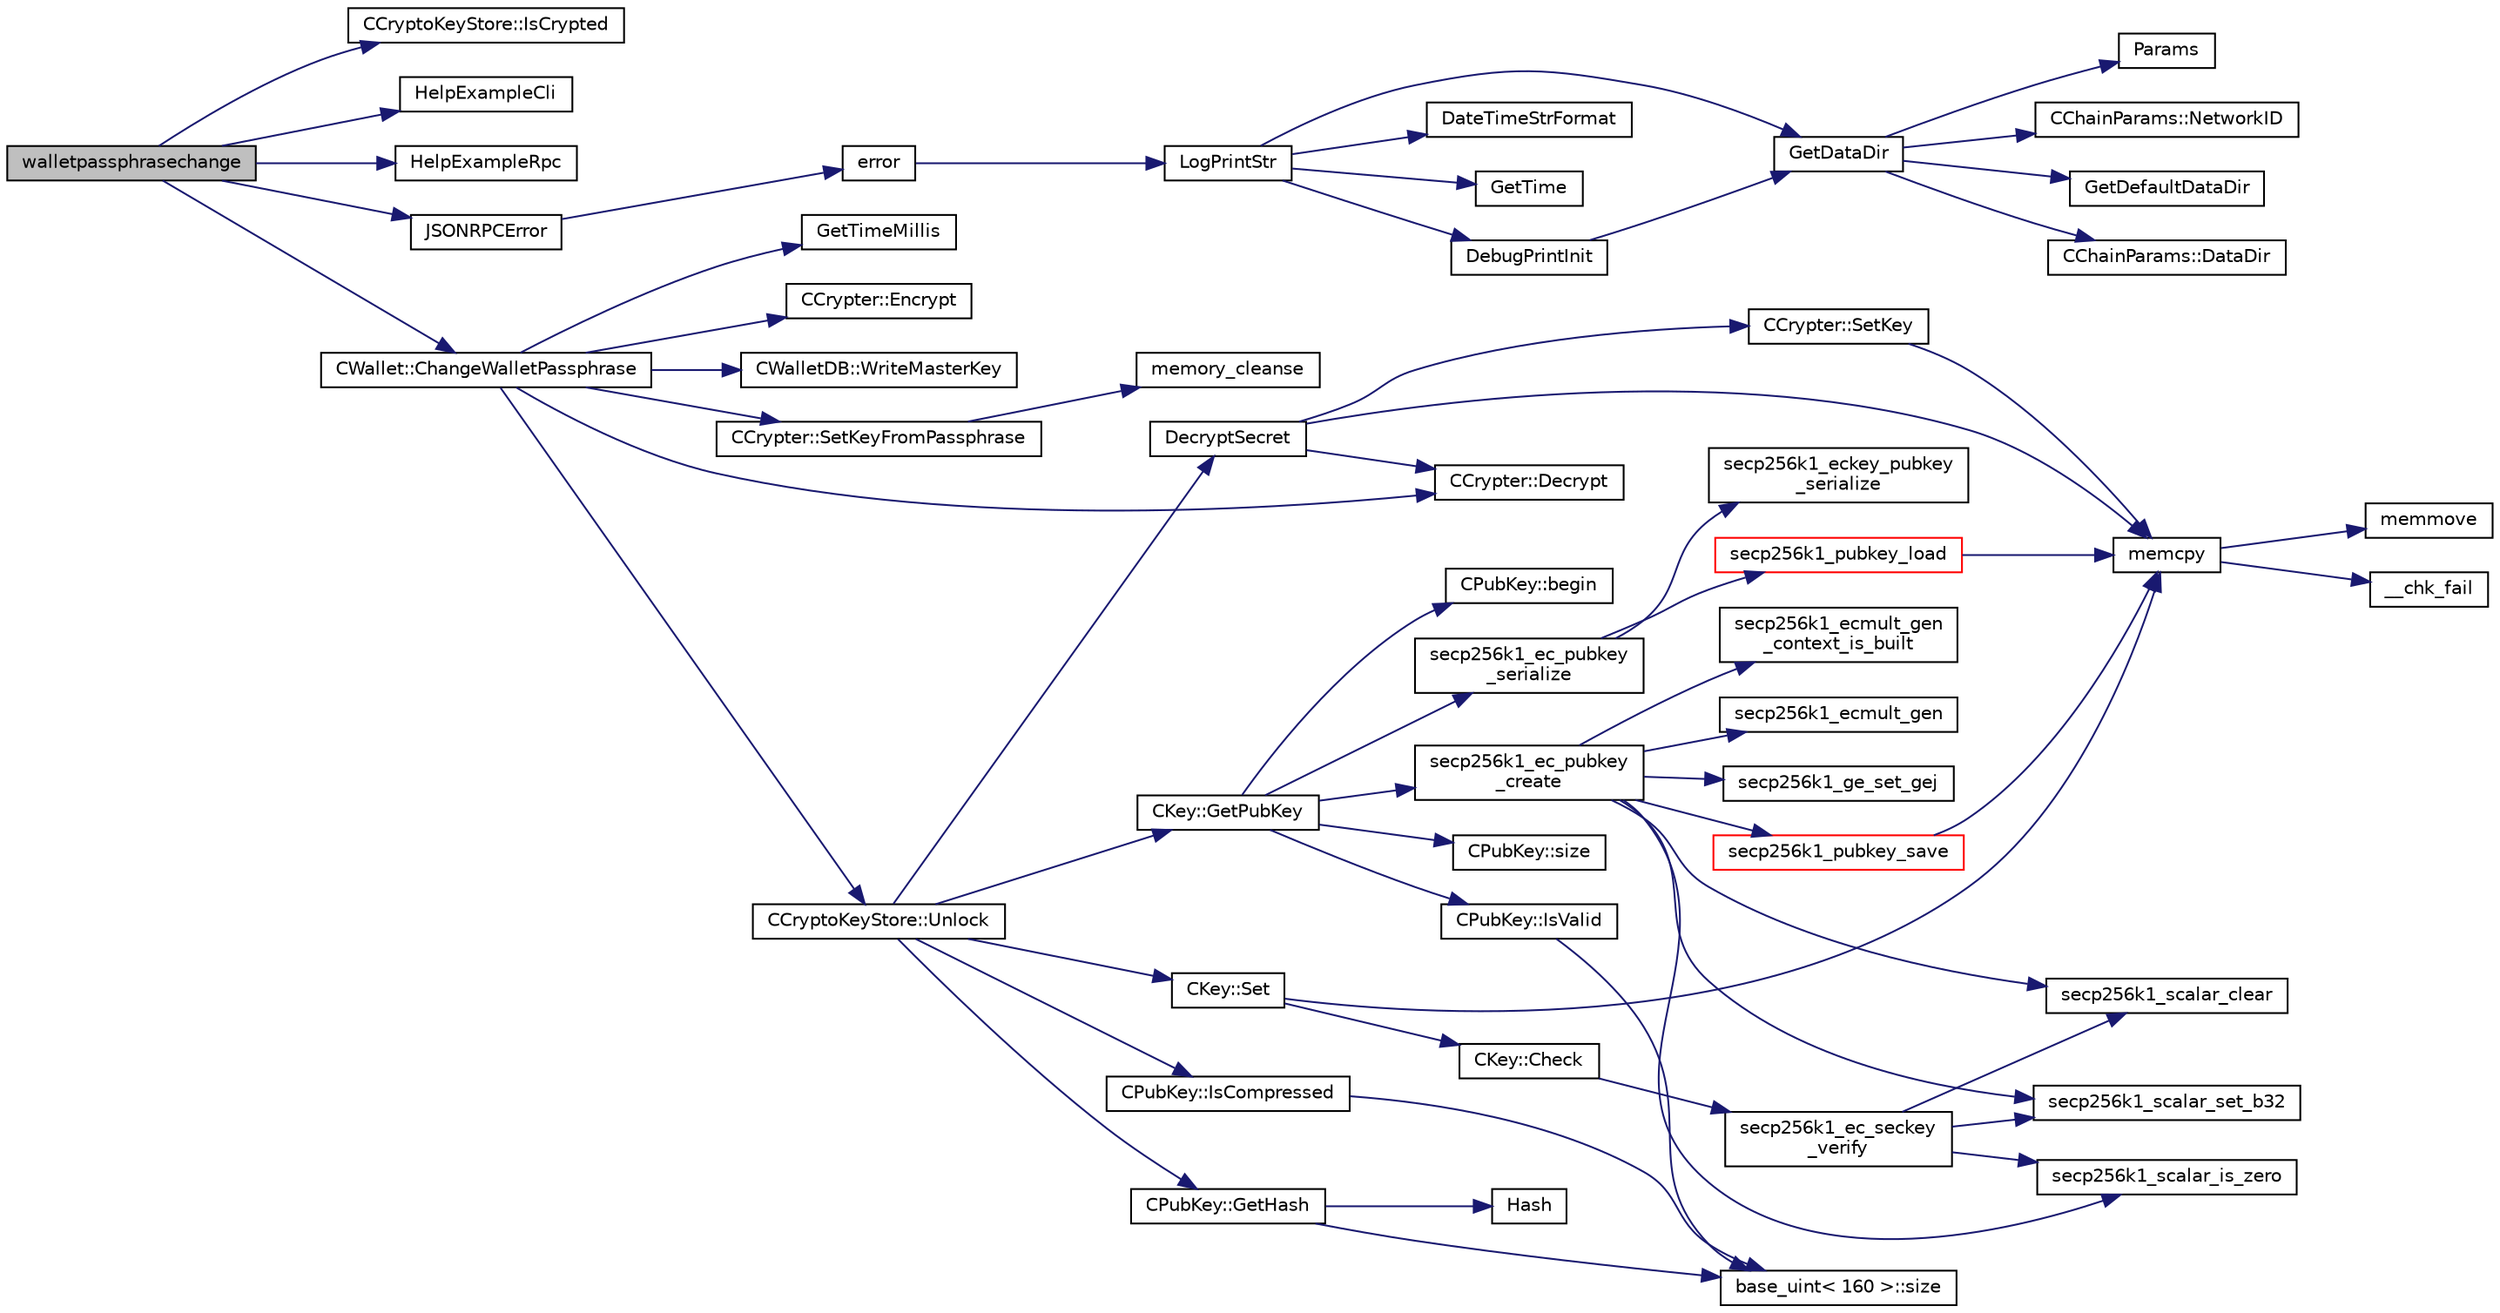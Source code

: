 digraph "walletpassphrasechange"
{
  edge [fontname="Helvetica",fontsize="10",labelfontname="Helvetica",labelfontsize="10"];
  node [fontname="Helvetica",fontsize="10",shape=record];
  rankdir="LR";
  Node2451 [label="walletpassphrasechange",height=0.2,width=0.4,color="black", fillcolor="grey75", style="filled", fontcolor="black"];
  Node2451 -> Node2452 [color="midnightblue",fontsize="10",style="solid",fontname="Helvetica"];
  Node2452 [label="CCryptoKeyStore::IsCrypted",height=0.2,width=0.4,color="black", fillcolor="white", style="filled",URL="$db/dad/class_c_crypto_key_store.html#acc8fed44366c98fb481333ca6e867088"];
  Node2451 -> Node2453 [color="midnightblue",fontsize="10",style="solid",fontname="Helvetica"];
  Node2453 [label="HelpExampleCli",height=0.2,width=0.4,color="black", fillcolor="white", style="filled",URL="$d6/d76/rpcserver_8cpp.html#ac01ac6eab5467567ed0da106814e04ec"];
  Node2451 -> Node2454 [color="midnightblue",fontsize="10",style="solid",fontname="Helvetica"];
  Node2454 [label="HelpExampleRpc",height=0.2,width=0.4,color="black", fillcolor="white", style="filled",URL="$d6/d76/rpcserver_8cpp.html#a06ea60e24e5a1053a14a11b1009bf9ef"];
  Node2451 -> Node2455 [color="midnightblue",fontsize="10",style="solid",fontname="Helvetica"];
  Node2455 [label="JSONRPCError",height=0.2,width=0.4,color="black", fillcolor="white", style="filled",URL="$d2/d30/rpcprotocol_8cpp.html#a17b1bb111ab339efc951929834766039"];
  Node2455 -> Node2456 [color="midnightblue",fontsize="10",style="solid",fontname="Helvetica"];
  Node2456 [label="error",height=0.2,width=0.4,color="black", fillcolor="white", style="filled",URL="$d8/d3c/util_8h.html#af8985880cf4ef26df0a5aa2ffcb76662"];
  Node2456 -> Node2457 [color="midnightblue",fontsize="10",style="solid",fontname="Helvetica"];
  Node2457 [label="LogPrintStr",height=0.2,width=0.4,color="black", fillcolor="white", style="filled",URL="$d8/d3c/util_8h.html#afd4c3002b2797c0560adddb6af3ca1da"];
  Node2457 -> Node2458 [color="midnightblue",fontsize="10",style="solid",fontname="Helvetica"];
  Node2458 [label="DebugPrintInit",height=0.2,width=0.4,color="black", fillcolor="white", style="filled",URL="$df/d2d/util_8cpp.html#a751ff5f21d880737811136b5e0bcea12"];
  Node2458 -> Node2459 [color="midnightblue",fontsize="10",style="solid",fontname="Helvetica"];
  Node2459 [label="GetDataDir",height=0.2,width=0.4,color="black", fillcolor="white", style="filled",URL="$df/d2d/util_8cpp.html#ab83866a054745d4b30a3948a1b44beba"];
  Node2459 -> Node2460 [color="midnightblue",fontsize="10",style="solid",fontname="Helvetica"];
  Node2460 [label="Params",height=0.2,width=0.4,color="black", fillcolor="white", style="filled",URL="$df/dbf/chainparams_8cpp.html#ace5c5b706d71a324a417dd2db394fd4a",tooltip="Return the currently selected parameters. "];
  Node2459 -> Node2461 [color="midnightblue",fontsize="10",style="solid",fontname="Helvetica"];
  Node2461 [label="CChainParams::NetworkID",height=0.2,width=0.4,color="black", fillcolor="white", style="filled",URL="$d1/d4f/class_c_chain_params.html#a90dc493ec0c0325c98c3ac06eb99862b"];
  Node2459 -> Node2462 [color="midnightblue",fontsize="10",style="solid",fontname="Helvetica"];
  Node2462 [label="GetDefaultDataDir",height=0.2,width=0.4,color="black", fillcolor="white", style="filled",URL="$df/d2d/util_8cpp.html#ab272995de020a3bcbf743be630e485c6"];
  Node2459 -> Node2463 [color="midnightblue",fontsize="10",style="solid",fontname="Helvetica"];
  Node2463 [label="CChainParams::DataDir",height=0.2,width=0.4,color="black", fillcolor="white", style="filled",URL="$d1/d4f/class_c_chain_params.html#a959488b5d8e6fe62857940b831d73a78"];
  Node2457 -> Node2459 [color="midnightblue",fontsize="10",style="solid",fontname="Helvetica"];
  Node2457 -> Node2464 [color="midnightblue",fontsize="10",style="solid",fontname="Helvetica"];
  Node2464 [label="DateTimeStrFormat",height=0.2,width=0.4,color="black", fillcolor="white", style="filled",URL="$df/d2d/util_8cpp.html#a749bc6776c8ec72d7c5e4dea56aee415"];
  Node2457 -> Node2465 [color="midnightblue",fontsize="10",style="solid",fontname="Helvetica"];
  Node2465 [label="GetTime",height=0.2,width=0.4,color="black", fillcolor="white", style="filled",URL="$df/d2d/util_8cpp.html#a46fac5fba8ba905b5f9acb364f5d8c6f"];
  Node2451 -> Node2466 [color="midnightblue",fontsize="10",style="solid",fontname="Helvetica"];
  Node2466 [label="CWallet::ChangeWalletPassphrase",height=0.2,width=0.4,color="black", fillcolor="white", style="filled",URL="$d2/de5/class_c_wallet.html#a4abcec3066e7c462f4564c159fc15031"];
  Node2466 -> Node2467 [color="midnightblue",fontsize="10",style="solid",fontname="Helvetica"];
  Node2467 [label="CCrypter::SetKeyFromPassphrase",height=0.2,width=0.4,color="black", fillcolor="white", style="filled",URL="$d7/d89/class_c_crypter.html#a5368279e4a1549d3c1d15d8aa2179708"];
  Node2467 -> Node2468 [color="midnightblue",fontsize="10",style="solid",fontname="Helvetica"];
  Node2468 [label="memory_cleanse",height=0.2,width=0.4,color="black", fillcolor="white", style="filled",URL="$da/d37/cleanse_8cpp.html#a5a4afb85dd16ecc1f6019c782db78663"];
  Node2466 -> Node2469 [color="midnightblue",fontsize="10",style="solid",fontname="Helvetica"];
  Node2469 [label="CCrypter::Decrypt",height=0.2,width=0.4,color="black", fillcolor="white", style="filled",URL="$d7/d89/class_c_crypter.html#a4dbabed4975d4435d22c76deac43df7f"];
  Node2466 -> Node2470 [color="midnightblue",fontsize="10",style="solid",fontname="Helvetica"];
  Node2470 [label="CCryptoKeyStore::Unlock",height=0.2,width=0.4,color="black", fillcolor="white", style="filled",URL="$db/dad/class_c_crypto_key_store.html#a81bd70e18aa75f566526620a74f9cd88"];
  Node2470 -> Node2471 [color="midnightblue",fontsize="10",style="solid",fontname="Helvetica"];
  Node2471 [label="DecryptSecret",height=0.2,width=0.4,color="black", fillcolor="white", style="filled",URL="$d3/d05/crypter_8cpp.html#aded00aa7498a7485a00e77a20856b3e4"];
  Node2471 -> Node2472 [color="midnightblue",fontsize="10",style="solid",fontname="Helvetica"];
  Node2472 [label="memcpy",height=0.2,width=0.4,color="black", fillcolor="white", style="filled",URL="$d5/d9f/glibc__compat_8cpp.html#a0f46826ab0466591e136db24394923cf"];
  Node2472 -> Node2473 [color="midnightblue",fontsize="10",style="solid",fontname="Helvetica"];
  Node2473 [label="memmove",height=0.2,width=0.4,color="black", fillcolor="white", style="filled",URL="$d5/d9f/glibc__compat_8cpp.html#a9778d49e9029dd75bc53ecbbf9f5e9a1"];
  Node2472 -> Node2474 [color="midnightblue",fontsize="10",style="solid",fontname="Helvetica"];
  Node2474 [label="__chk_fail",height=0.2,width=0.4,color="black", fillcolor="white", style="filled",URL="$d5/d9f/glibc__compat_8cpp.html#a424ac71631da5ada2976630ff67051d1"];
  Node2471 -> Node2475 [color="midnightblue",fontsize="10",style="solid",fontname="Helvetica"];
  Node2475 [label="CCrypter::SetKey",height=0.2,width=0.4,color="black", fillcolor="white", style="filled",URL="$d7/d89/class_c_crypter.html#a0d948dd4796e2420e1dd9c1ddbf7974e"];
  Node2475 -> Node2472 [color="midnightblue",fontsize="10",style="solid",fontname="Helvetica"];
  Node2471 -> Node2469 [color="midnightblue",fontsize="10",style="solid",fontname="Helvetica"];
  Node2470 -> Node2476 [color="midnightblue",fontsize="10",style="solid",fontname="Helvetica"];
  Node2476 [label="CPubKey::GetHash",height=0.2,width=0.4,color="black", fillcolor="white", style="filled",URL="$da/d4e/class_c_pub_key.html#ab1aaa3f6085a3e9bc034d3e1269d870d"];
  Node2476 -> Node2477 [color="midnightblue",fontsize="10",style="solid",fontname="Helvetica"];
  Node2477 [label="Hash",height=0.2,width=0.4,color="black", fillcolor="white", style="filled",URL="$db/dfb/hash_8h.html#ab3f6c437460137530d86e09c2c102e99"];
  Node2476 -> Node2478 [color="midnightblue",fontsize="10",style="solid",fontname="Helvetica"];
  Node2478 [label="base_uint\< 160 \>::size",height=0.2,width=0.4,color="black", fillcolor="white", style="filled",URL="$da/df7/classbase__uint.html#a1f49b034e686269601ea89b0319b8004"];
  Node2470 -> Node2479 [color="midnightblue",fontsize="10",style="solid",fontname="Helvetica"];
  Node2479 [label="CKey::Set",height=0.2,width=0.4,color="black", fillcolor="white", style="filled",URL="$d2/d63/class_c_key.html#aaa13d5f08456bba094210c5eeabf64c8"];
  Node2479 -> Node2480 [color="midnightblue",fontsize="10",style="solid",fontname="Helvetica"];
  Node2480 [label="CKey::Check",height=0.2,width=0.4,color="black", fillcolor="white", style="filled",URL="$d2/d63/class_c_key.html#acec869bc75fa8f4d619ab025d367a97c"];
  Node2480 -> Node2481 [color="midnightblue",fontsize="10",style="solid",fontname="Helvetica"];
  Node2481 [label="secp256k1_ec_seckey\l_verify",height=0.2,width=0.4,color="black", fillcolor="white", style="filled",URL="$d7/dd3/secp256k1_8h.html#a366f922fc0c787351e82ff8e3a95f652",tooltip="Verify an ECDSA secret key. "];
  Node2481 -> Node2482 [color="midnightblue",fontsize="10",style="solid",fontname="Helvetica"];
  Node2482 [label="secp256k1_scalar_set_b32",height=0.2,width=0.4,color="black", fillcolor="white", style="filled",URL="$db/d94/scalar_8h.html#a25cc2d45ae1d1765d07c3313cdf46fa0",tooltip="Set a scalar from a big endian byte array. "];
  Node2481 -> Node2483 [color="midnightblue",fontsize="10",style="solid",fontname="Helvetica"];
  Node2483 [label="secp256k1_scalar_is_zero",height=0.2,width=0.4,color="black", fillcolor="white", style="filled",URL="$db/d94/scalar_8h.html#a3f0ac84fe49a1c1f51212582a2c149d4",tooltip="Check whether a scalar equals zero. "];
  Node2481 -> Node2484 [color="midnightblue",fontsize="10",style="solid",fontname="Helvetica"];
  Node2484 [label="secp256k1_scalar_clear",height=0.2,width=0.4,color="black", fillcolor="white", style="filled",URL="$db/d94/scalar_8h.html#ad8fb9bc2a828903963bf37806d8edd11",tooltip="Clear a scalar to prevent the leak of sensitive data. "];
  Node2479 -> Node2472 [color="midnightblue",fontsize="10",style="solid",fontname="Helvetica"];
  Node2470 -> Node2485 [color="midnightblue",fontsize="10",style="solid",fontname="Helvetica"];
  Node2485 [label="CPubKey::IsCompressed",height=0.2,width=0.4,color="black", fillcolor="white", style="filled",URL="$da/d4e/class_c_pub_key.html#a25f8b70340ad20ddab0f80ec4cee9396"];
  Node2485 -> Node2478 [color="midnightblue",fontsize="10",style="solid",fontname="Helvetica"];
  Node2470 -> Node2486 [color="midnightblue",fontsize="10",style="solid",fontname="Helvetica"];
  Node2486 [label="CKey::GetPubKey",height=0.2,width=0.4,color="black", fillcolor="white", style="filled",URL="$d2/d63/class_c_key.html#aa1085c59603a62db6ec776300f250337"];
  Node2486 -> Node2487 [color="midnightblue",fontsize="10",style="solid",fontname="Helvetica"];
  Node2487 [label="secp256k1_ec_pubkey\l_create",height=0.2,width=0.4,color="black", fillcolor="white", style="filled",URL="$d7/dd3/secp256k1_8h.html#a7438071aa8a6dc4697abe4f4659f2161",tooltip="Compute the public key for a secret key. "];
  Node2487 -> Node2488 [color="midnightblue",fontsize="10",style="solid",fontname="Helvetica"];
  Node2488 [label="secp256k1_ecmult_gen\l_context_is_built",height=0.2,width=0.4,color="black", fillcolor="white", style="filled",URL="$d6/d76/ecmult__gen_8h.html#a9a40662d6ed2cbab43dbddc25f570f97"];
  Node2487 -> Node2482 [color="midnightblue",fontsize="10",style="solid",fontname="Helvetica"];
  Node2487 -> Node2483 [color="midnightblue",fontsize="10",style="solid",fontname="Helvetica"];
  Node2487 -> Node2489 [color="midnightblue",fontsize="10",style="solid",fontname="Helvetica"];
  Node2489 [label="secp256k1_ecmult_gen",height=0.2,width=0.4,color="black", fillcolor="white", style="filled",URL="$d6/d76/ecmult__gen_8h.html#a5ed744c720cbb0a397c8d4c42c637f24",tooltip="Multiply with the generator: R = a*G. "];
  Node2487 -> Node2490 [color="midnightblue",fontsize="10",style="solid",fontname="Helvetica"];
  Node2490 [label="secp256k1_ge_set_gej",height=0.2,width=0.4,color="black", fillcolor="white", style="filled",URL="$d9/dd1/group_8h.html#aa511eebf8cd7419763f06555ed4fb62d",tooltip="Set a group element equal to another which is given in jacobian coordinates. "];
  Node2487 -> Node2491 [color="midnightblue",fontsize="10",style="solid",fontname="Helvetica"];
  Node2491 [label="secp256k1_pubkey_save",height=0.2,width=0.4,color="red", fillcolor="white", style="filled",URL="$d1/d8c/secp256k1_8c.html#aa061c9c5c861017bef990e5c4653e0f4"];
  Node2491 -> Node2472 [color="midnightblue",fontsize="10",style="solid",fontname="Helvetica"];
  Node2487 -> Node2484 [color="midnightblue",fontsize="10",style="solid",fontname="Helvetica"];
  Node2486 -> Node2496 [color="midnightblue",fontsize="10",style="solid",fontname="Helvetica"];
  Node2496 [label="secp256k1_ec_pubkey\l_serialize",height=0.2,width=0.4,color="black", fillcolor="white", style="filled",URL="$d7/dd3/secp256k1_8h.html#a34977bf00322e510e881160c421836d7",tooltip="Serialize a pubkey object into a serialized byte sequence. "];
  Node2496 -> Node2497 [color="midnightblue",fontsize="10",style="solid",fontname="Helvetica"];
  Node2497 [label="secp256k1_pubkey_load",height=0.2,width=0.4,color="red", fillcolor="white", style="filled",URL="$d1/d8c/secp256k1_8c.html#a9966ec041e71010d1593ae2211ffb843"];
  Node2497 -> Node2472 [color="midnightblue",fontsize="10",style="solid",fontname="Helvetica"];
  Node2496 -> Node2502 [color="midnightblue",fontsize="10",style="solid",fontname="Helvetica"];
  Node2502 [label="secp256k1_eckey_pubkey\l_serialize",height=0.2,width=0.4,color="black", fillcolor="white", style="filled",URL="$da/dff/eckey_8h.html#ae1f52342d70928f16c8e606da59e6aa6"];
  Node2486 -> Node2503 [color="midnightblue",fontsize="10",style="solid",fontname="Helvetica"];
  Node2503 [label="CPubKey::begin",height=0.2,width=0.4,color="black", fillcolor="white", style="filled",URL="$da/d4e/class_c_pub_key.html#a859ab9909d68092d6d4fc739237ab358"];
  Node2486 -> Node2504 [color="midnightblue",fontsize="10",style="solid",fontname="Helvetica"];
  Node2504 [label="CPubKey::size",height=0.2,width=0.4,color="black", fillcolor="white", style="filled",URL="$da/d4e/class_c_pub_key.html#a6bb28fcf0a5f799c69f5b7269363b309"];
  Node2486 -> Node2505 [color="midnightblue",fontsize="10",style="solid",fontname="Helvetica"];
  Node2505 [label="CPubKey::IsValid",height=0.2,width=0.4,color="black", fillcolor="white", style="filled",URL="$da/d4e/class_c_pub_key.html#a4fa94293cf8577fd039b9a133f6c7f30"];
  Node2505 -> Node2478 [color="midnightblue",fontsize="10",style="solid",fontname="Helvetica"];
  Node2466 -> Node2506 [color="midnightblue",fontsize="10",style="solid",fontname="Helvetica"];
  Node2506 [label="GetTimeMillis",height=0.2,width=0.4,color="black", fillcolor="white", style="filled",URL="$d8/d3c/util_8h.html#a139d0fe6387b9e230a9b8bb12d9b43b9"];
  Node2466 -> Node2507 [color="midnightblue",fontsize="10",style="solid",fontname="Helvetica"];
  Node2507 [label="CCrypter::Encrypt",height=0.2,width=0.4,color="black", fillcolor="white", style="filled",URL="$d7/d89/class_c_crypter.html#a124fcd3021569a660ce2daa3391c8ea4"];
  Node2466 -> Node2508 [color="midnightblue",fontsize="10",style="solid",fontname="Helvetica"];
  Node2508 [label="CWalletDB::WriteMasterKey",height=0.2,width=0.4,color="black", fillcolor="white", style="filled",URL="$d4/d90/class_c_wallet_d_b.html#a507690da431ef61244941ad39c308aeb"];
}
